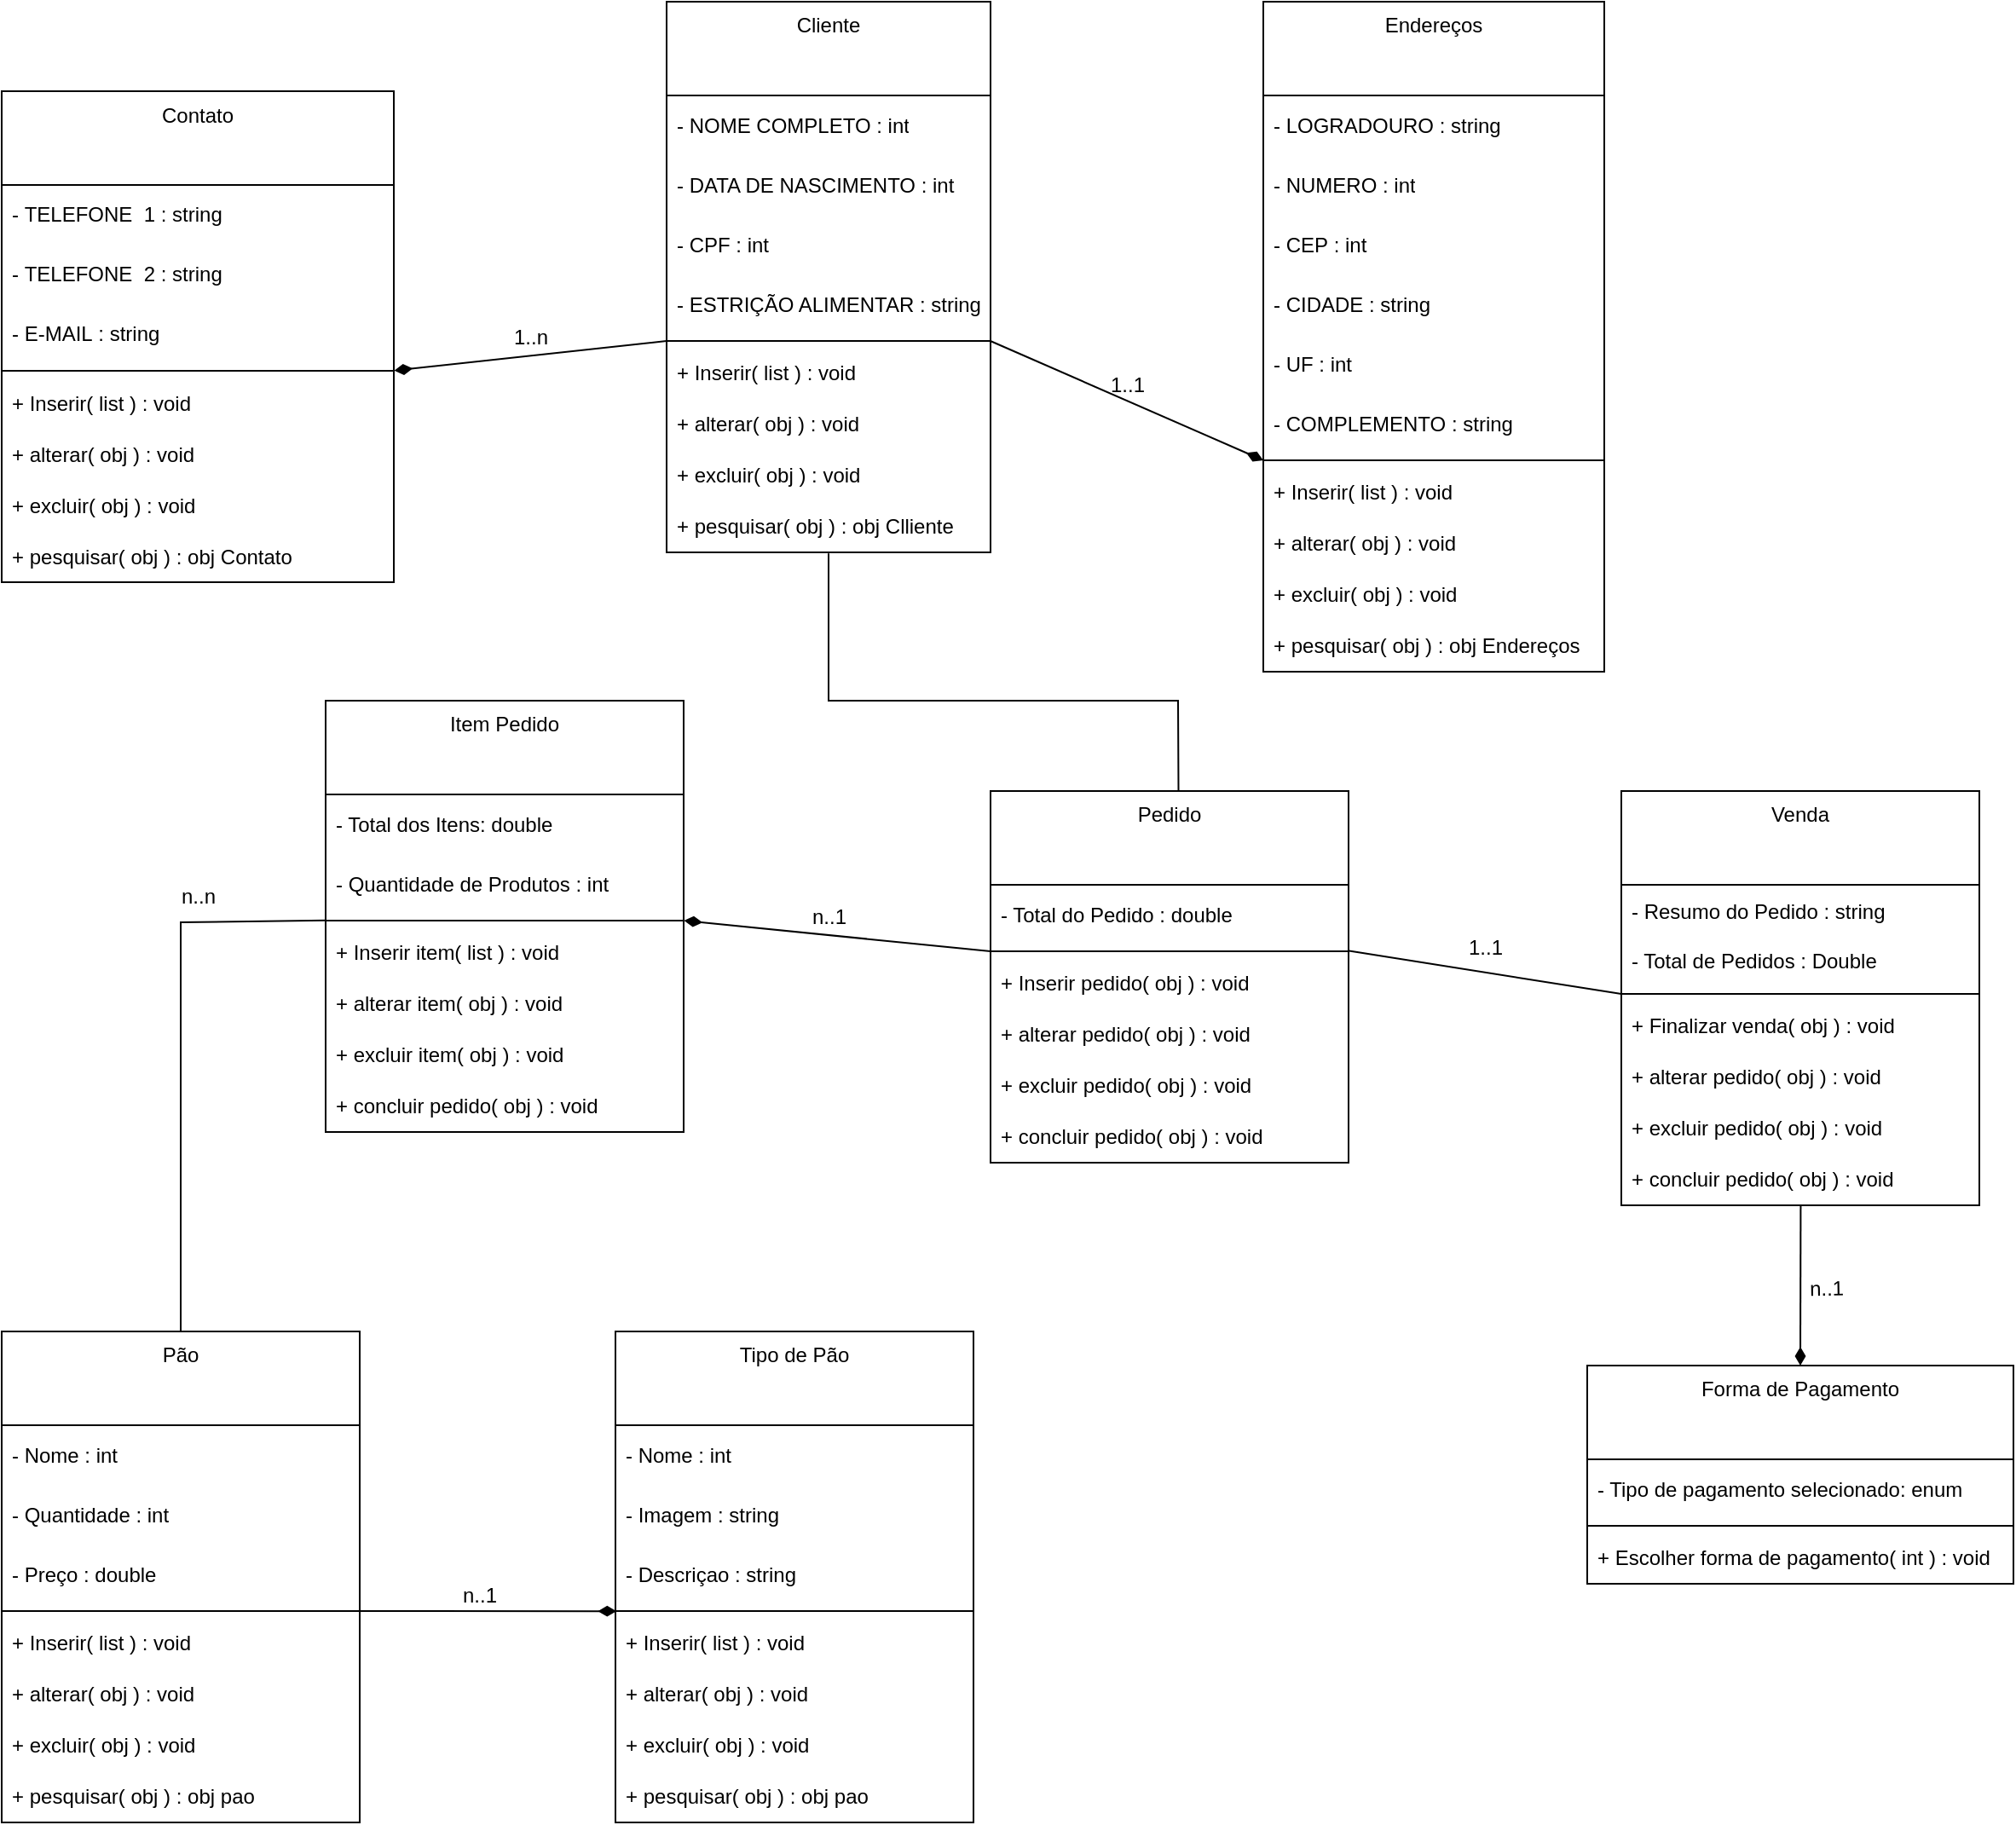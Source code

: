 <mxfile version="21.8.2" type="github">
  <diagram name="Página-1" id="tgWVo5uK4F6GuyLVSYW2">
    <mxGraphModel dx="1687" dy="1071" grid="1" gridSize="10" guides="1" tooltips="1" connect="1" arrows="1" fold="1" page="1" pageScale="1" pageWidth="1920" pageHeight="1200" math="0" shadow="0">
      <root>
        <mxCell id="0" />
        <mxCell id="1" parent="0" />
        <mxCell id="wqTiMcuJJPnzFnuZAznY-1" value="Pão" style="swimlane;fontStyle=0;align=center;verticalAlign=top;childLayout=stackLayout;horizontal=1;startSize=55;horizontalStack=0;resizeParent=1;resizeParentMax=0;resizeLast=0;collapsible=0;marginBottom=0;html=1;whiteSpace=wrap;" parent="1" vertex="1">
          <mxGeometry x="460" y="790" width="210" height="288" as="geometry" />
        </mxCell>
        <mxCell id="ot_1vHmXHA6oFnF6188Q-32" value="- Nome : int" style="text;html=1;strokeColor=none;fillColor=none;align=left;verticalAlign=middle;spacingLeft=4;spacingRight=4;overflow=hidden;rotatable=0;points=[[0,0.5],[1,0.5]];portConstraint=eastwest;whiteSpace=wrap;" parent="wqTiMcuJJPnzFnuZAznY-1" vertex="1">
          <mxGeometry y="55" width="210" height="35" as="geometry" />
        </mxCell>
        <mxCell id="wqTiMcuJJPnzFnuZAznY-24" value="- Quantidade : int" style="text;html=1;strokeColor=none;fillColor=none;align=left;verticalAlign=middle;spacingLeft=4;spacingRight=4;overflow=hidden;rotatable=0;points=[[0,0.5],[1,0.5]];portConstraint=eastwest;whiteSpace=wrap;" parent="wqTiMcuJJPnzFnuZAznY-1" vertex="1">
          <mxGeometry y="90" width="210" height="35" as="geometry" />
        </mxCell>
        <mxCell id="ot_1vHmXHA6oFnF6188Q-12" value="- Preço : double" style="text;html=1;strokeColor=none;fillColor=none;align=left;verticalAlign=middle;spacingLeft=4;spacingRight=4;overflow=hidden;rotatable=0;points=[[0,0.5],[1,0.5]];portConstraint=eastwest;whiteSpace=wrap;" parent="wqTiMcuJJPnzFnuZAznY-1" vertex="1">
          <mxGeometry y="125" width="210" height="35" as="geometry" />
        </mxCell>
        <mxCell id="wqTiMcuJJPnzFnuZAznY-6" value="" style="line;strokeWidth=1;fillColor=none;align=left;verticalAlign=middle;spacingTop=-1;spacingLeft=3;spacingRight=3;rotatable=0;labelPosition=right;points=[];portConstraint=eastwest;" parent="wqTiMcuJJPnzFnuZAznY-1" vertex="1">
          <mxGeometry y="160" width="210" height="8" as="geometry" />
        </mxCell>
        <mxCell id="wqTiMcuJJPnzFnuZAznY-22" value="+ Inserir( list ) : void" style="text;html=1;strokeColor=none;fillColor=none;align=left;verticalAlign=middle;spacingLeft=4;spacingRight=4;overflow=hidden;rotatable=0;points=[[0,0.5],[1,0.5]];portConstraint=eastwest;whiteSpace=wrap;" parent="wqTiMcuJJPnzFnuZAznY-1" vertex="1">
          <mxGeometry y="168" width="210" height="30" as="geometry" />
        </mxCell>
        <mxCell id="wqTiMcuJJPnzFnuZAznY-14" value="+ alterar( obj ) : void" style="text;html=1;strokeColor=none;fillColor=none;align=left;verticalAlign=middle;spacingLeft=4;spacingRight=4;overflow=hidden;rotatable=0;points=[[0,0.5],[1,0.5]];portConstraint=eastwest;whiteSpace=wrap;" parent="wqTiMcuJJPnzFnuZAznY-1" vertex="1">
          <mxGeometry y="198" width="210" height="30" as="geometry" />
        </mxCell>
        <mxCell id="wqTiMcuJJPnzFnuZAznY-15" value="+ excluir( obj ) : void" style="text;html=1;strokeColor=none;fillColor=none;align=left;verticalAlign=middle;spacingLeft=4;spacingRight=4;overflow=hidden;rotatable=0;points=[[0,0.5],[1,0.5]];portConstraint=eastwest;whiteSpace=wrap;" parent="wqTiMcuJJPnzFnuZAznY-1" vertex="1">
          <mxGeometry y="228" width="210" height="30" as="geometry" />
        </mxCell>
        <mxCell id="wqTiMcuJJPnzFnuZAznY-16" value="+ pesquisar( obj ) : obj pao" style="text;html=1;strokeColor=none;fillColor=none;align=left;verticalAlign=middle;spacingLeft=4;spacingRight=4;overflow=hidden;rotatable=0;points=[[0,0.5],[1,0.5]];portConstraint=eastwest;whiteSpace=wrap;" parent="wqTiMcuJJPnzFnuZAznY-1" vertex="1">
          <mxGeometry y="258" width="210" height="30" as="geometry" />
        </mxCell>
        <mxCell id="pHOyPb8VTbjEpK4Q0e7u-1" value="Cliente" style="swimlane;fontStyle=0;align=center;verticalAlign=top;childLayout=stackLayout;horizontal=1;startSize=55;horizontalStack=0;resizeParent=1;resizeParentMax=0;resizeLast=0;collapsible=0;marginBottom=0;html=1;whiteSpace=wrap;" parent="1" vertex="1">
          <mxGeometry x="850" y="10" width="190" height="323" as="geometry" />
        </mxCell>
        <mxCell id="pHOyPb8VTbjEpK4Q0e7u-2" value="-&amp;nbsp;NOME COMPLETO&amp;nbsp;: int" style="text;html=1;strokeColor=none;fillColor=none;align=left;verticalAlign=middle;spacingLeft=4;spacingRight=4;overflow=hidden;rotatable=0;points=[[0,0.5],[1,0.5]];portConstraint=eastwest;whiteSpace=wrap;" parent="pHOyPb8VTbjEpK4Q0e7u-1" vertex="1">
          <mxGeometry y="55" width="190" height="35" as="geometry" />
        </mxCell>
        <mxCell id="pHOyPb8VTbjEpK4Q0e7u-3" value="-&amp;nbsp;DATA DE NASCIMENTO&amp;nbsp;: int" style="text;html=1;strokeColor=none;fillColor=none;align=left;verticalAlign=middle;spacingLeft=4;spacingRight=4;overflow=hidden;rotatable=0;points=[[0,0.5],[1,0.5]];portConstraint=eastwest;whiteSpace=wrap;" parent="pHOyPb8VTbjEpK4Q0e7u-1" vertex="1">
          <mxGeometry y="90" width="190" height="35" as="geometry" />
        </mxCell>
        <mxCell id="pHOyPb8VTbjEpK4Q0e7u-5" value="-&amp;nbsp;CPF&amp;nbsp;: int" style="text;html=1;strokeColor=none;fillColor=none;align=left;verticalAlign=middle;spacingLeft=4;spacingRight=4;overflow=hidden;rotatable=0;points=[[0,0.5],[1,0.5]];portConstraint=eastwest;whiteSpace=wrap;" parent="pHOyPb8VTbjEpK4Q0e7u-1" vertex="1">
          <mxGeometry y="125" width="190" height="35" as="geometry" />
        </mxCell>
        <mxCell id="pHOyPb8VTbjEpK4Q0e7u-6" value="-&amp;nbsp;ESTRIÇÃO ALIMENTAR&amp;nbsp;: string" style="text;html=1;strokeColor=none;fillColor=none;align=left;verticalAlign=middle;spacingLeft=4;spacingRight=4;overflow=hidden;rotatable=0;points=[[0,0.5],[1,0.5]];portConstraint=eastwest;whiteSpace=wrap;" parent="pHOyPb8VTbjEpK4Q0e7u-1" vertex="1">
          <mxGeometry y="160" width="190" height="35" as="geometry" />
        </mxCell>
        <mxCell id="pHOyPb8VTbjEpK4Q0e7u-7" value="" style="line;strokeWidth=1;fillColor=none;align=left;verticalAlign=middle;spacingTop=-1;spacingLeft=3;spacingRight=3;rotatable=0;labelPosition=right;points=[];portConstraint=eastwest;" parent="pHOyPb8VTbjEpK4Q0e7u-1" vertex="1">
          <mxGeometry y="195" width="190" height="8" as="geometry" />
        </mxCell>
        <mxCell id="pHOyPb8VTbjEpK4Q0e7u-8" value="+ Inserir( list ) : void" style="text;html=1;strokeColor=none;fillColor=none;align=left;verticalAlign=middle;spacingLeft=4;spacingRight=4;overflow=hidden;rotatable=0;points=[[0,0.5],[1,0.5]];portConstraint=eastwest;whiteSpace=wrap;" parent="pHOyPb8VTbjEpK4Q0e7u-1" vertex="1">
          <mxGeometry y="203" width="190" height="30" as="geometry" />
        </mxCell>
        <mxCell id="pHOyPb8VTbjEpK4Q0e7u-9" value="+ alterar( obj ) : void" style="text;html=1;strokeColor=none;fillColor=none;align=left;verticalAlign=middle;spacingLeft=4;spacingRight=4;overflow=hidden;rotatable=0;points=[[0,0.5],[1,0.5]];portConstraint=eastwest;whiteSpace=wrap;" parent="pHOyPb8VTbjEpK4Q0e7u-1" vertex="1">
          <mxGeometry y="233" width="190" height="30" as="geometry" />
        </mxCell>
        <mxCell id="pHOyPb8VTbjEpK4Q0e7u-10" value="+ excluir( obj ) : void" style="text;html=1;strokeColor=none;fillColor=none;align=left;verticalAlign=middle;spacingLeft=4;spacingRight=4;overflow=hidden;rotatable=0;points=[[0,0.5],[1,0.5]];portConstraint=eastwest;whiteSpace=wrap;" parent="pHOyPb8VTbjEpK4Q0e7u-1" vertex="1">
          <mxGeometry y="263" width="190" height="30" as="geometry" />
        </mxCell>
        <mxCell id="pHOyPb8VTbjEpK4Q0e7u-11" value="+ pesquisar( obj ) : obj Clliente" style="text;html=1;strokeColor=none;fillColor=none;align=left;verticalAlign=middle;spacingLeft=4;spacingRight=4;overflow=hidden;rotatable=0;points=[[0,0.5],[1,0.5]];portConstraint=eastwest;whiteSpace=wrap;" parent="pHOyPb8VTbjEpK4Q0e7u-1" vertex="1">
          <mxGeometry y="293" width="190" height="30" as="geometry" />
        </mxCell>
        <mxCell id="pHOyPb8VTbjEpK4Q0e7u-12" value="Endereços" style="swimlane;fontStyle=0;align=center;verticalAlign=top;childLayout=stackLayout;horizontal=1;startSize=55;horizontalStack=0;resizeParent=1;resizeParentMax=0;resizeLast=0;collapsible=0;marginBottom=0;html=1;whiteSpace=wrap;" parent="1" vertex="1">
          <mxGeometry x="1200" y="10" width="200" height="393" as="geometry" />
        </mxCell>
        <mxCell id="pHOyPb8VTbjEpK4Q0e7u-13" value="-&amp;nbsp;LOGRADOURO&amp;nbsp;: string" style="text;html=1;strokeColor=none;fillColor=none;align=left;verticalAlign=middle;spacingLeft=4;spacingRight=4;overflow=hidden;rotatable=0;points=[[0,0.5],[1,0.5]];portConstraint=eastwest;whiteSpace=wrap;" parent="pHOyPb8VTbjEpK4Q0e7u-12" vertex="1">
          <mxGeometry y="55" width="200" height="35" as="geometry" />
        </mxCell>
        <mxCell id="pHOyPb8VTbjEpK4Q0e7u-14" value="-&amp;nbsp;NUMERO&amp;nbsp;: int" style="text;html=1;strokeColor=none;fillColor=none;align=left;verticalAlign=middle;spacingLeft=4;spacingRight=4;overflow=hidden;rotatable=0;points=[[0,0.5],[1,0.5]];portConstraint=eastwest;whiteSpace=wrap;" parent="pHOyPb8VTbjEpK4Q0e7u-12" vertex="1">
          <mxGeometry y="90" width="200" height="35" as="geometry" />
        </mxCell>
        <mxCell id="pHOyPb8VTbjEpK4Q0e7u-15" value="-&amp;nbsp;CEP&amp;nbsp;: int" style="text;html=1;strokeColor=none;fillColor=none;align=left;verticalAlign=middle;spacingLeft=4;spacingRight=4;overflow=hidden;rotatable=0;points=[[0,0.5],[1,0.5]];portConstraint=eastwest;whiteSpace=wrap;" parent="pHOyPb8VTbjEpK4Q0e7u-12" vertex="1">
          <mxGeometry y="125" width="200" height="35" as="geometry" />
        </mxCell>
        <mxCell id="pHOyPb8VTbjEpK4Q0e7u-16" value="-&amp;nbsp;CIDADE&amp;nbsp;: string" style="text;html=1;strokeColor=none;fillColor=none;align=left;verticalAlign=middle;spacingLeft=4;spacingRight=4;overflow=hidden;rotatable=0;points=[[0,0.5],[1,0.5]];portConstraint=eastwest;whiteSpace=wrap;" parent="pHOyPb8VTbjEpK4Q0e7u-12" vertex="1">
          <mxGeometry y="160" width="200" height="35" as="geometry" />
        </mxCell>
        <mxCell id="pHOyPb8VTbjEpK4Q0e7u-33" value="- UF : int" style="text;html=1;strokeColor=none;fillColor=none;align=left;verticalAlign=middle;spacingLeft=4;spacingRight=4;overflow=hidden;rotatable=0;points=[[0,0.5],[1,0.5]];portConstraint=eastwest;whiteSpace=wrap;" parent="pHOyPb8VTbjEpK4Q0e7u-12" vertex="1">
          <mxGeometry y="195" width="200" height="35" as="geometry" />
        </mxCell>
        <mxCell id="pHOyPb8VTbjEpK4Q0e7u-34" value="- COMPLEMENTO : string" style="text;html=1;strokeColor=none;fillColor=none;align=left;verticalAlign=middle;spacingLeft=4;spacingRight=4;overflow=hidden;rotatable=0;points=[[0,0.5],[1,0.5]];portConstraint=eastwest;whiteSpace=wrap;" parent="pHOyPb8VTbjEpK4Q0e7u-12" vertex="1">
          <mxGeometry y="230" width="200" height="35" as="geometry" />
        </mxCell>
        <mxCell id="pHOyPb8VTbjEpK4Q0e7u-17" value="" style="line;strokeWidth=1;fillColor=none;align=left;verticalAlign=middle;spacingTop=-1;spacingLeft=3;spacingRight=3;rotatable=0;labelPosition=right;points=[];portConstraint=eastwest;" parent="pHOyPb8VTbjEpK4Q0e7u-12" vertex="1">
          <mxGeometry y="265" width="200" height="8" as="geometry" />
        </mxCell>
        <mxCell id="pHOyPb8VTbjEpK4Q0e7u-18" value="+ Inserir( list ) : void" style="text;html=1;strokeColor=none;fillColor=none;align=left;verticalAlign=middle;spacingLeft=4;spacingRight=4;overflow=hidden;rotatable=0;points=[[0,0.5],[1,0.5]];portConstraint=eastwest;whiteSpace=wrap;" parent="pHOyPb8VTbjEpK4Q0e7u-12" vertex="1">
          <mxGeometry y="273" width="200" height="30" as="geometry" />
        </mxCell>
        <mxCell id="pHOyPb8VTbjEpK4Q0e7u-19" value="+ alterar( obj ) : void" style="text;html=1;strokeColor=none;fillColor=none;align=left;verticalAlign=middle;spacingLeft=4;spacingRight=4;overflow=hidden;rotatable=0;points=[[0,0.5],[1,0.5]];portConstraint=eastwest;whiteSpace=wrap;" parent="pHOyPb8VTbjEpK4Q0e7u-12" vertex="1">
          <mxGeometry y="303" width="200" height="30" as="geometry" />
        </mxCell>
        <mxCell id="pHOyPb8VTbjEpK4Q0e7u-20" value="+ excluir( obj ) : void" style="text;html=1;strokeColor=none;fillColor=none;align=left;verticalAlign=middle;spacingLeft=4;spacingRight=4;overflow=hidden;rotatable=0;points=[[0,0.5],[1,0.5]];portConstraint=eastwest;whiteSpace=wrap;" parent="pHOyPb8VTbjEpK4Q0e7u-12" vertex="1">
          <mxGeometry y="333" width="200" height="30" as="geometry" />
        </mxCell>
        <mxCell id="pHOyPb8VTbjEpK4Q0e7u-21" value="+ pesquisar( obj ) : obj&amp;nbsp;Endereços" style="text;html=1;strokeColor=none;fillColor=none;align=left;verticalAlign=middle;spacingLeft=4;spacingRight=4;overflow=hidden;rotatable=0;points=[[0,0.5],[1,0.5]];portConstraint=eastwest;whiteSpace=wrap;" parent="pHOyPb8VTbjEpK4Q0e7u-12" vertex="1">
          <mxGeometry y="363" width="200" height="30" as="geometry" />
        </mxCell>
        <mxCell id="pHOyPb8VTbjEpK4Q0e7u-22" value="Contato" style="swimlane;fontStyle=0;align=center;verticalAlign=top;childLayout=stackLayout;horizontal=1;startSize=55;horizontalStack=0;resizeParent=1;resizeParentMax=0;resizeLast=0;collapsible=0;marginBottom=0;html=1;whiteSpace=wrap;" parent="1" vertex="1">
          <mxGeometry x="460" y="62.5" width="230" height="288" as="geometry" />
        </mxCell>
        <mxCell id="pHOyPb8VTbjEpK4Q0e7u-23" value="-&amp;nbsp;TELEFONE&amp;nbsp; 1&amp;nbsp;: string" style="text;html=1;strokeColor=none;fillColor=none;align=left;verticalAlign=middle;spacingLeft=4;spacingRight=4;overflow=hidden;rotatable=0;points=[[0,0.5],[1,0.5]];portConstraint=eastwest;whiteSpace=wrap;" parent="pHOyPb8VTbjEpK4Q0e7u-22" vertex="1">
          <mxGeometry y="55" width="230" height="35" as="geometry" />
        </mxCell>
        <mxCell id="pHOyPb8VTbjEpK4Q0e7u-24" value="-&amp;nbsp;TELEFONE&amp;nbsp; 2&amp;nbsp;: string" style="text;html=1;strokeColor=none;fillColor=none;align=left;verticalAlign=middle;spacingLeft=4;spacingRight=4;overflow=hidden;rotatable=0;points=[[0,0.5],[1,0.5]];portConstraint=eastwest;whiteSpace=wrap;" parent="pHOyPb8VTbjEpK4Q0e7u-22" vertex="1">
          <mxGeometry y="90" width="230" height="35" as="geometry" />
        </mxCell>
        <mxCell id="pHOyPb8VTbjEpK4Q0e7u-25" value="-&amp;nbsp;E-MAIL&amp;nbsp;: string" style="text;html=1;strokeColor=none;fillColor=none;align=left;verticalAlign=middle;spacingLeft=4;spacingRight=4;overflow=hidden;rotatable=0;points=[[0,0.5],[1,0.5]];portConstraint=eastwest;whiteSpace=wrap;" parent="pHOyPb8VTbjEpK4Q0e7u-22" vertex="1">
          <mxGeometry y="125" width="230" height="35" as="geometry" />
        </mxCell>
        <mxCell id="pHOyPb8VTbjEpK4Q0e7u-27" value="" style="line;strokeWidth=1;fillColor=none;align=left;verticalAlign=middle;spacingTop=-1;spacingLeft=3;spacingRight=3;rotatable=0;labelPosition=right;points=[];portConstraint=eastwest;" parent="pHOyPb8VTbjEpK4Q0e7u-22" vertex="1">
          <mxGeometry y="160" width="230" height="8" as="geometry" />
        </mxCell>
        <mxCell id="pHOyPb8VTbjEpK4Q0e7u-28" value="+ Inserir( list ) : void" style="text;html=1;strokeColor=none;fillColor=none;align=left;verticalAlign=middle;spacingLeft=4;spacingRight=4;overflow=hidden;rotatable=0;points=[[0,0.5],[1,0.5]];portConstraint=eastwest;whiteSpace=wrap;" parent="pHOyPb8VTbjEpK4Q0e7u-22" vertex="1">
          <mxGeometry y="168" width="230" height="30" as="geometry" />
        </mxCell>
        <mxCell id="pHOyPb8VTbjEpK4Q0e7u-29" value="+ alterar( obj ) : void" style="text;html=1;strokeColor=none;fillColor=none;align=left;verticalAlign=middle;spacingLeft=4;spacingRight=4;overflow=hidden;rotatable=0;points=[[0,0.5],[1,0.5]];portConstraint=eastwest;whiteSpace=wrap;" parent="pHOyPb8VTbjEpK4Q0e7u-22" vertex="1">
          <mxGeometry y="198" width="230" height="30" as="geometry" />
        </mxCell>
        <mxCell id="pHOyPb8VTbjEpK4Q0e7u-30" value="+ excluir( obj ) : void" style="text;html=1;strokeColor=none;fillColor=none;align=left;verticalAlign=middle;spacingLeft=4;spacingRight=4;overflow=hidden;rotatable=0;points=[[0,0.5],[1,0.5]];portConstraint=eastwest;whiteSpace=wrap;" parent="pHOyPb8VTbjEpK4Q0e7u-22" vertex="1">
          <mxGeometry y="228" width="230" height="30" as="geometry" />
        </mxCell>
        <mxCell id="pHOyPb8VTbjEpK4Q0e7u-31" value="+ pesquisar( obj ) : obj Contato" style="text;html=1;strokeColor=none;fillColor=none;align=left;verticalAlign=middle;spacingLeft=4;spacingRight=4;overflow=hidden;rotatable=0;points=[[0,0.5],[1,0.5]];portConstraint=eastwest;whiteSpace=wrap;" parent="pHOyPb8VTbjEpK4Q0e7u-22" vertex="1">
          <mxGeometry y="258" width="230" height="30" as="geometry" />
        </mxCell>
        <mxCell id="t2j85gYV1BmzlE46DpTW-1" value="Tipo de Pão" style="swimlane;fontStyle=0;align=center;verticalAlign=top;childLayout=stackLayout;horizontal=1;startSize=55;horizontalStack=0;resizeParent=1;resizeParentMax=0;resizeLast=0;collapsible=0;marginBottom=0;html=1;whiteSpace=wrap;" parent="1" vertex="1">
          <mxGeometry x="820" y="790" width="210" height="288" as="geometry" />
        </mxCell>
        <mxCell id="t2j85gYV1BmzlE46DpTW-2" value="- Nome : int" style="text;html=1;strokeColor=none;fillColor=none;align=left;verticalAlign=middle;spacingLeft=4;spacingRight=4;overflow=hidden;rotatable=0;points=[[0,0.5],[1,0.5]];portConstraint=eastwest;whiteSpace=wrap;" parent="t2j85gYV1BmzlE46DpTW-1" vertex="1">
          <mxGeometry y="55" width="210" height="35" as="geometry" />
        </mxCell>
        <mxCell id="t2j85gYV1BmzlE46DpTW-6" value="- Imagem : string" style="text;html=1;strokeColor=none;fillColor=none;align=left;verticalAlign=middle;spacingLeft=4;spacingRight=4;overflow=hidden;rotatable=0;points=[[0,0.5],[1,0.5]];portConstraint=eastwest;whiteSpace=wrap;" parent="t2j85gYV1BmzlE46DpTW-1" vertex="1">
          <mxGeometry y="90" width="210" height="35" as="geometry" />
        </mxCell>
        <mxCell id="t2j85gYV1BmzlE46DpTW-7" value="- Descriçao : string" style="text;html=1;strokeColor=none;fillColor=none;align=left;verticalAlign=middle;spacingLeft=4;spacingRight=4;overflow=hidden;rotatable=0;points=[[0,0.5],[1,0.5]];portConstraint=eastwest;whiteSpace=wrap;" parent="t2j85gYV1BmzlE46DpTW-1" vertex="1">
          <mxGeometry y="125" width="210" height="35" as="geometry" />
        </mxCell>
        <mxCell id="t2j85gYV1BmzlE46DpTW-8" value="" style="line;strokeWidth=1;fillColor=none;align=left;verticalAlign=middle;spacingTop=-1;spacingLeft=3;spacingRight=3;rotatable=0;labelPosition=right;points=[];portConstraint=eastwest;" parent="t2j85gYV1BmzlE46DpTW-1" vertex="1">
          <mxGeometry y="160" width="210" height="8" as="geometry" />
        </mxCell>
        <mxCell id="t2j85gYV1BmzlE46DpTW-9" value="+ Inserir( list ) : void" style="text;html=1;strokeColor=none;fillColor=none;align=left;verticalAlign=middle;spacingLeft=4;spacingRight=4;overflow=hidden;rotatable=0;points=[[0,0.5],[1,0.5]];portConstraint=eastwest;whiteSpace=wrap;" parent="t2j85gYV1BmzlE46DpTW-1" vertex="1">
          <mxGeometry y="168" width="210" height="30" as="geometry" />
        </mxCell>
        <mxCell id="t2j85gYV1BmzlE46DpTW-10" value="+ alterar( obj ) : void" style="text;html=1;strokeColor=none;fillColor=none;align=left;verticalAlign=middle;spacingLeft=4;spacingRight=4;overflow=hidden;rotatable=0;points=[[0,0.5],[1,0.5]];portConstraint=eastwest;whiteSpace=wrap;" parent="t2j85gYV1BmzlE46DpTW-1" vertex="1">
          <mxGeometry y="198" width="210" height="30" as="geometry" />
        </mxCell>
        <mxCell id="t2j85gYV1BmzlE46DpTW-11" value="+ excluir( obj ) : void" style="text;html=1;strokeColor=none;fillColor=none;align=left;verticalAlign=middle;spacingLeft=4;spacingRight=4;overflow=hidden;rotatable=0;points=[[0,0.5],[1,0.5]];portConstraint=eastwest;whiteSpace=wrap;" parent="t2j85gYV1BmzlE46DpTW-1" vertex="1">
          <mxGeometry y="228" width="210" height="30" as="geometry" />
        </mxCell>
        <mxCell id="t2j85gYV1BmzlE46DpTW-12" value="+ pesquisar( obj ) : obj pao" style="text;html=1;strokeColor=none;fillColor=none;align=left;verticalAlign=middle;spacingLeft=4;spacingRight=4;overflow=hidden;rotatable=0;points=[[0,0.5],[1,0.5]];portConstraint=eastwest;whiteSpace=wrap;" parent="t2j85gYV1BmzlE46DpTW-1" vertex="1">
          <mxGeometry y="258" width="210" height="30" as="geometry" />
        </mxCell>
        <mxCell id="DQsS1FKul_f-ivVVrC3i-1" value="Item Pedido" style="swimlane;fontStyle=0;align=center;verticalAlign=top;childLayout=stackLayout;horizontal=1;startSize=55;horizontalStack=0;resizeParent=1;resizeParentMax=0;resizeLast=0;collapsible=0;marginBottom=0;html=1;whiteSpace=wrap;" parent="1" vertex="1">
          <mxGeometry x="650" y="420" width="210" height="253" as="geometry" />
        </mxCell>
        <mxCell id="DQsS1FKul_f-ivVVrC3i-2" value="- Total dos Itens: double" style="text;html=1;strokeColor=none;fillColor=none;align=left;verticalAlign=middle;spacingLeft=4;spacingRight=4;overflow=hidden;rotatable=0;points=[[0,0.5],[1,0.5]];portConstraint=eastwest;whiteSpace=wrap;" parent="DQsS1FKul_f-ivVVrC3i-1" vertex="1">
          <mxGeometry y="55" width="210" height="35" as="geometry" />
        </mxCell>
        <mxCell id="DQsS1FKul_f-ivVVrC3i-3" value="- Quantidade de Produtos : int" style="text;html=1;strokeColor=none;fillColor=none;align=left;verticalAlign=middle;spacingLeft=4;spacingRight=4;overflow=hidden;rotatable=0;points=[[0,0.5],[1,0.5]];portConstraint=eastwest;whiteSpace=wrap;" parent="DQsS1FKul_f-ivVVrC3i-1" vertex="1">
          <mxGeometry y="90" width="210" height="35" as="geometry" />
        </mxCell>
        <mxCell id="DQsS1FKul_f-ivVVrC3i-5" value="" style="line;strokeWidth=1;fillColor=none;align=left;verticalAlign=middle;spacingTop=-1;spacingLeft=3;spacingRight=3;rotatable=0;labelPosition=right;points=[];portConstraint=eastwest;" parent="DQsS1FKul_f-ivVVrC3i-1" vertex="1">
          <mxGeometry y="125" width="210" height="8" as="geometry" />
        </mxCell>
        <mxCell id="DQsS1FKul_f-ivVVrC3i-6" value="+ Inserir item( list ) : void" style="text;html=1;strokeColor=none;fillColor=none;align=left;verticalAlign=middle;spacingLeft=4;spacingRight=4;overflow=hidden;rotatable=0;points=[[0,0.5],[1,0.5]];portConstraint=eastwest;whiteSpace=wrap;" parent="DQsS1FKul_f-ivVVrC3i-1" vertex="1">
          <mxGeometry y="133" width="210" height="30" as="geometry" />
        </mxCell>
        <mxCell id="DQsS1FKul_f-ivVVrC3i-7" value="+ alterar item( obj ) : void" style="text;html=1;strokeColor=none;fillColor=none;align=left;verticalAlign=middle;spacingLeft=4;spacingRight=4;overflow=hidden;rotatable=0;points=[[0,0.5],[1,0.5]];portConstraint=eastwest;whiteSpace=wrap;" parent="DQsS1FKul_f-ivVVrC3i-1" vertex="1">
          <mxGeometry y="163" width="210" height="30" as="geometry" />
        </mxCell>
        <mxCell id="DQsS1FKul_f-ivVVrC3i-8" value="+ excluir item( obj ) : void" style="text;html=1;strokeColor=none;fillColor=none;align=left;verticalAlign=middle;spacingLeft=4;spacingRight=4;overflow=hidden;rotatable=0;points=[[0,0.5],[1,0.5]];portConstraint=eastwest;whiteSpace=wrap;" parent="DQsS1FKul_f-ivVVrC3i-1" vertex="1">
          <mxGeometry y="193" width="210" height="30" as="geometry" />
        </mxCell>
        <mxCell id="DQsS1FKul_f-ivVVrC3i-13" value="+ concluir pedido( obj ) : void" style="text;html=1;strokeColor=none;fillColor=none;align=left;verticalAlign=middle;spacingLeft=4;spacingRight=4;overflow=hidden;rotatable=0;points=[[0,0.5],[1,0.5]];portConstraint=eastwest;whiteSpace=wrap;" parent="DQsS1FKul_f-ivVVrC3i-1" vertex="1">
          <mxGeometry y="223" width="210" height="30" as="geometry" />
        </mxCell>
        <mxCell id="DQsS1FKul_f-ivVVrC3i-14" value="Pedido" style="swimlane;fontStyle=0;align=center;verticalAlign=top;childLayout=stackLayout;horizontal=1;startSize=55;horizontalStack=0;resizeParent=1;resizeParentMax=0;resizeLast=0;collapsible=0;marginBottom=0;html=1;whiteSpace=wrap;" parent="1" vertex="1">
          <mxGeometry x="1040" y="473" width="210" height="218" as="geometry" />
        </mxCell>
        <mxCell id="DQsS1FKul_f-ivVVrC3i-15" value="- Total do Pedido : double" style="text;html=1;strokeColor=none;fillColor=none;align=left;verticalAlign=middle;spacingLeft=4;spacingRight=4;overflow=hidden;rotatable=0;points=[[0,0.5],[1,0.5]];portConstraint=eastwest;whiteSpace=wrap;" parent="DQsS1FKul_f-ivVVrC3i-14" vertex="1">
          <mxGeometry y="55" width="210" height="35" as="geometry" />
        </mxCell>
        <mxCell id="DQsS1FKul_f-ivVVrC3i-17" value="" style="line;strokeWidth=1;fillColor=none;align=left;verticalAlign=middle;spacingTop=-1;spacingLeft=3;spacingRight=3;rotatable=0;labelPosition=right;points=[];portConstraint=eastwest;" parent="DQsS1FKul_f-ivVVrC3i-14" vertex="1">
          <mxGeometry y="90" width="210" height="8" as="geometry" />
        </mxCell>
        <mxCell id="DQsS1FKul_f-ivVVrC3i-18" value="+ Inserir pedido( obj ) : void" style="text;html=1;strokeColor=none;fillColor=none;align=left;verticalAlign=middle;spacingLeft=4;spacingRight=4;overflow=hidden;rotatable=0;points=[[0,0.5],[1,0.5]];portConstraint=eastwest;whiteSpace=wrap;" parent="DQsS1FKul_f-ivVVrC3i-14" vertex="1">
          <mxGeometry y="98" width="210" height="30" as="geometry" />
        </mxCell>
        <mxCell id="DQsS1FKul_f-ivVVrC3i-19" value="+ alterar pedido( obj ) : void" style="text;html=1;strokeColor=none;fillColor=none;align=left;verticalAlign=middle;spacingLeft=4;spacingRight=4;overflow=hidden;rotatable=0;points=[[0,0.5],[1,0.5]];portConstraint=eastwest;whiteSpace=wrap;" parent="DQsS1FKul_f-ivVVrC3i-14" vertex="1">
          <mxGeometry y="128" width="210" height="30" as="geometry" />
        </mxCell>
        <mxCell id="DQsS1FKul_f-ivVVrC3i-20" value="+ excluir pedido( obj ) : void" style="text;html=1;strokeColor=none;fillColor=none;align=left;verticalAlign=middle;spacingLeft=4;spacingRight=4;overflow=hidden;rotatable=0;points=[[0,0.5],[1,0.5]];portConstraint=eastwest;whiteSpace=wrap;" parent="DQsS1FKul_f-ivVVrC3i-14" vertex="1">
          <mxGeometry y="158" width="210" height="30" as="geometry" />
        </mxCell>
        <mxCell id="DQsS1FKul_f-ivVVrC3i-21" value="+ concluir pedido( obj ) : void" style="text;html=1;strokeColor=none;fillColor=none;align=left;verticalAlign=middle;spacingLeft=4;spacingRight=4;overflow=hidden;rotatable=0;points=[[0,0.5],[1,0.5]];portConstraint=eastwest;whiteSpace=wrap;" parent="DQsS1FKul_f-ivVVrC3i-14" vertex="1">
          <mxGeometry y="188" width="210" height="30" as="geometry" />
        </mxCell>
        <mxCell id="yziJ-wSPeDQb355-OIzr-1" value="Forma de Pagamento" style="swimlane;fontStyle=0;align=center;verticalAlign=top;childLayout=stackLayout;horizontal=1;startSize=55;horizontalStack=0;resizeParent=1;resizeParentMax=0;resizeLast=0;collapsible=0;marginBottom=0;html=1;whiteSpace=wrap;" vertex="1" parent="1">
          <mxGeometry x="1390" y="810" width="250" height="128" as="geometry" />
        </mxCell>
        <mxCell id="yziJ-wSPeDQb355-OIzr-2" value="- Tipo de pagamento selecionado: enum" style="text;html=1;strokeColor=none;fillColor=none;align=left;verticalAlign=middle;spacingLeft=4;spacingRight=4;overflow=hidden;rotatable=0;points=[[0,0.5],[1,0.5]];portConstraint=eastwest;whiteSpace=wrap;" vertex="1" parent="yziJ-wSPeDQb355-OIzr-1">
          <mxGeometry y="55" width="250" height="35" as="geometry" />
        </mxCell>
        <mxCell id="yziJ-wSPeDQb355-OIzr-3" value="" style="line;strokeWidth=1;fillColor=none;align=left;verticalAlign=middle;spacingTop=-1;spacingLeft=3;spacingRight=3;rotatable=0;labelPosition=right;points=[];portConstraint=eastwest;" vertex="1" parent="yziJ-wSPeDQb355-OIzr-1">
          <mxGeometry y="90" width="250" height="8" as="geometry" />
        </mxCell>
        <mxCell id="yziJ-wSPeDQb355-OIzr-4" value="+ Escolher forma de pagamento( int ) : void" style="text;html=1;strokeColor=none;fillColor=none;align=left;verticalAlign=middle;spacingLeft=4;spacingRight=4;overflow=hidden;rotatable=0;points=[[0,0.5],[1,0.5]];portConstraint=eastwest;whiteSpace=wrap;" vertex="1" parent="yziJ-wSPeDQb355-OIzr-1">
          <mxGeometry y="98" width="250" height="30" as="geometry" />
        </mxCell>
        <mxCell id="yziJ-wSPeDQb355-OIzr-9" value="Venda" style="swimlane;fontStyle=0;align=center;verticalAlign=top;childLayout=stackLayout;horizontal=1;startSize=55;horizontalStack=0;resizeParent=1;resizeParentMax=0;resizeLast=0;collapsible=0;marginBottom=0;html=1;whiteSpace=wrap;" vertex="1" parent="1">
          <mxGeometry x="1410" y="473" width="210" height="243" as="geometry" />
        </mxCell>
        <mxCell id="yziJ-wSPeDQb355-OIzr-10" value="- Resumo do Pedido : string&lt;br&gt;&lt;br&gt;- Total de Pedidos : Double" style="text;html=1;strokeColor=none;fillColor=none;align=left;verticalAlign=middle;spacingLeft=4;spacingRight=4;overflow=hidden;rotatable=0;points=[[0,0.5],[1,0.5]];portConstraint=eastwest;whiteSpace=wrap;" vertex="1" parent="yziJ-wSPeDQb355-OIzr-9">
          <mxGeometry y="55" width="210" height="60" as="geometry" />
        </mxCell>
        <mxCell id="yziJ-wSPeDQb355-OIzr-11" value="" style="line;strokeWidth=1;fillColor=none;align=left;verticalAlign=middle;spacingTop=-1;spacingLeft=3;spacingRight=3;rotatable=0;labelPosition=right;points=[];portConstraint=eastwest;" vertex="1" parent="yziJ-wSPeDQb355-OIzr-9">
          <mxGeometry y="115" width="210" height="8" as="geometry" />
        </mxCell>
        <mxCell id="yziJ-wSPeDQb355-OIzr-12" value="+ Finalizar venda( obj ) : void" style="text;html=1;strokeColor=none;fillColor=none;align=left;verticalAlign=middle;spacingLeft=4;spacingRight=4;overflow=hidden;rotatable=0;points=[[0,0.5],[1,0.5]];portConstraint=eastwest;whiteSpace=wrap;" vertex="1" parent="yziJ-wSPeDQb355-OIzr-9">
          <mxGeometry y="123" width="210" height="30" as="geometry" />
        </mxCell>
        <mxCell id="yziJ-wSPeDQb355-OIzr-13" value="+ alterar pedido( obj ) : void" style="text;html=1;strokeColor=none;fillColor=none;align=left;verticalAlign=middle;spacingLeft=4;spacingRight=4;overflow=hidden;rotatable=0;points=[[0,0.5],[1,0.5]];portConstraint=eastwest;whiteSpace=wrap;" vertex="1" parent="yziJ-wSPeDQb355-OIzr-9">
          <mxGeometry y="153" width="210" height="30" as="geometry" />
        </mxCell>
        <mxCell id="yziJ-wSPeDQb355-OIzr-14" value="+ excluir pedido( obj ) : void" style="text;html=1;strokeColor=none;fillColor=none;align=left;verticalAlign=middle;spacingLeft=4;spacingRight=4;overflow=hidden;rotatable=0;points=[[0,0.5],[1,0.5]];portConstraint=eastwest;whiteSpace=wrap;" vertex="1" parent="yziJ-wSPeDQb355-OIzr-9">
          <mxGeometry y="183" width="210" height="30" as="geometry" />
        </mxCell>
        <mxCell id="yziJ-wSPeDQb355-OIzr-15" value="+ concluir pedido( obj ) : void" style="text;html=1;strokeColor=none;fillColor=none;align=left;verticalAlign=middle;spacingLeft=4;spacingRight=4;overflow=hidden;rotatable=0;points=[[0,0.5],[1,0.5]];portConstraint=eastwest;whiteSpace=wrap;" vertex="1" parent="yziJ-wSPeDQb355-OIzr-9">
          <mxGeometry y="213" width="210" height="30" as="geometry" />
        </mxCell>
        <mxCell id="yziJ-wSPeDQb355-OIzr-21" value="" style="endArrow=none;html=1;rounded=0;exitX=0.998;exitY=0.458;exitDx=0;exitDy=0;exitPerimeter=0;" edge="1" parent="1" source="DQsS1FKul_f-ivVVrC3i-17">
          <mxGeometry width="50" height="50" relative="1" as="geometry">
            <mxPoint x="1330" y="640" as="sourcePoint" />
            <mxPoint x="1410" y="592" as="targetPoint" />
          </mxGeometry>
        </mxCell>
        <mxCell id="yziJ-wSPeDQb355-OIzr-22" value="" style="endArrow=none;startArrow=diamondThin;endFill=0;startFill=1;html=1;verticalAlign=bottom;labelBackgroundColor=none;strokeWidth=1;startSize=8;endSize=8;rounded=0;exitX=0.003;exitY=-0.131;exitDx=0;exitDy=0;exitPerimeter=0;" edge="1" parent="1" source="t2j85gYV1BmzlE46DpTW-9">
          <mxGeometry width="160" relative="1" as="geometry">
            <mxPoint x="650" y="938" as="sourcePoint" />
            <mxPoint x="670" y="954" as="targetPoint" />
          </mxGeometry>
        </mxCell>
        <mxCell id="yziJ-wSPeDQb355-OIzr-23" value="" style="endArrow=none;html=1;rounded=0;exitX=0.5;exitY=0;exitDx=0;exitDy=0;entryX=0.002;entryY=0.491;entryDx=0;entryDy=0;entryPerimeter=0;" edge="1" parent="1" source="wqTiMcuJJPnzFnuZAznY-1" target="DQsS1FKul_f-ivVVrC3i-5">
          <mxGeometry width="50" height="50" relative="1" as="geometry">
            <mxPoint x="460" y="630" as="sourcePoint" />
            <mxPoint x="660" y="580" as="targetPoint" />
            <Array as="points">
              <mxPoint x="565" y="550" />
            </Array>
          </mxGeometry>
        </mxCell>
        <mxCell id="yziJ-wSPeDQb355-OIzr-24" value="" style="endArrow=none;startArrow=diamondThin;endFill=0;startFill=1;html=1;verticalAlign=bottom;labelBackgroundColor=none;strokeWidth=1;startSize=8;endSize=8;rounded=0;exitX=1.001;exitY=0.505;exitDx=0;exitDy=0;exitPerimeter=0;entryX=0;entryY=-0.133;entryDx=0;entryDy=0;entryPerimeter=0;" edge="1" parent="1" source="DQsS1FKul_f-ivVVrC3i-5" target="DQsS1FKul_f-ivVVrC3i-18">
          <mxGeometry width="160" relative="1" as="geometry">
            <mxPoint x="940" y="549" as="sourcePoint" />
            <mxPoint x="1090" y="567" as="targetPoint" />
          </mxGeometry>
        </mxCell>
        <mxCell id="yziJ-wSPeDQb355-OIzr-25" value="" style="endArrow=none;html=1;rounded=0;entryX=0.5;entryY=1.022;entryDx=0;entryDy=0;entryPerimeter=0;exitX=0.525;exitY=-0.001;exitDx=0;exitDy=0;exitPerimeter=0;" edge="1" parent="1" source="DQsS1FKul_f-ivVVrC3i-14" target="pHOyPb8VTbjEpK4Q0e7u-11">
          <mxGeometry width="50" height="50" relative="1" as="geometry">
            <mxPoint x="1070" y="490" as="sourcePoint" />
            <mxPoint x="1030" y="462" as="targetPoint" />
            <Array as="points">
              <mxPoint x="1150" y="420" />
              <mxPoint x="945" y="420" />
            </Array>
          </mxGeometry>
        </mxCell>
        <mxCell id="yziJ-wSPeDQb355-OIzr-27" value="" style="endArrow=none;startArrow=diamondThin;endFill=0;startFill=1;html=1;verticalAlign=bottom;labelBackgroundColor=none;strokeWidth=1;startSize=8;endSize=8;rounded=0;exitX=1.001;exitY=0.479;exitDx=0;exitDy=0;exitPerimeter=0;" edge="1" parent="1" source="pHOyPb8VTbjEpK4Q0e7u-27">
          <mxGeometry width="160" relative="1" as="geometry">
            <mxPoint x="670" y="270" as="sourcePoint" />
            <mxPoint x="850" y="209" as="targetPoint" />
          </mxGeometry>
        </mxCell>
        <mxCell id="yziJ-wSPeDQb355-OIzr-28" value="" style="endArrow=none;startArrow=diamondThin;endFill=0;startFill=1;html=1;verticalAlign=bottom;labelBackgroundColor=none;strokeWidth=1;startSize=8;endSize=8;rounded=0;entryX=1.001;entryY=0.516;entryDx=0;entryDy=0;entryPerimeter=0;" edge="1" parent="1" target="pHOyPb8VTbjEpK4Q0e7u-7">
          <mxGeometry width="160" relative="1" as="geometry">
            <mxPoint x="1200" y="279" as="sourcePoint" />
            <mxPoint x="1200" y="240" as="targetPoint" />
          </mxGeometry>
        </mxCell>
        <mxCell id="yziJ-wSPeDQb355-OIzr-29" value="" style="endArrow=none;startArrow=diamondThin;endFill=0;startFill=1;html=1;verticalAlign=bottom;labelBackgroundColor=none;strokeWidth=1;startSize=8;endSize=8;rounded=0;exitX=0.5;exitY=0;exitDx=0;exitDy=0;entryX=0.501;entryY=0.986;entryDx=0;entryDy=0;entryPerimeter=0;" edge="1" parent="1" source="yziJ-wSPeDQb355-OIzr-1" target="yziJ-wSPeDQb355-OIzr-15">
          <mxGeometry width="160" relative="1" as="geometry">
            <mxPoint x="1160" y="820" as="sourcePoint" />
            <mxPoint x="1340" y="838" as="targetPoint" />
          </mxGeometry>
        </mxCell>
        <mxCell id="yziJ-wSPeDQb355-OIzr-30" value="n..1" style="text;html=1;align=center;verticalAlign=middle;resizable=0;points=[];autosize=1;strokeColor=none;fillColor=none;" vertex="1" parent="1">
          <mxGeometry x="720" y="930" width="40" height="30" as="geometry" />
        </mxCell>
        <mxCell id="yziJ-wSPeDQb355-OIzr-32" value="n..n" style="text;html=1;align=center;verticalAlign=middle;resizable=0;points=[];autosize=1;strokeColor=none;fillColor=none;" vertex="1" parent="1">
          <mxGeometry x="555" y="520" width="40" height="30" as="geometry" />
        </mxCell>
        <mxCell id="yziJ-wSPeDQb355-OIzr-33" value="n..1" style="text;html=1;align=center;verticalAlign=middle;resizable=0;points=[];autosize=1;strokeColor=none;fillColor=none;" vertex="1" parent="1">
          <mxGeometry x="925" y="531.5" width="40" height="30" as="geometry" />
        </mxCell>
        <mxCell id="yziJ-wSPeDQb355-OIzr-34" value="1..1" style="text;html=1;align=center;verticalAlign=middle;resizable=0;points=[];autosize=1;strokeColor=none;fillColor=none;" vertex="1" parent="1">
          <mxGeometry x="1310" y="550" width="40" height="30" as="geometry" />
        </mxCell>
        <mxCell id="yziJ-wSPeDQb355-OIzr-35" value="n..1" style="text;html=1;align=center;verticalAlign=middle;resizable=0;points=[];autosize=1;strokeColor=none;fillColor=none;horizontal=1;rotation=-1;" vertex="1" parent="1">
          <mxGeometry x="1510" y="750" width="40" height="30" as="geometry" />
        </mxCell>
        <mxCell id="yziJ-wSPeDQb355-OIzr-36" value="1..1" style="text;html=1;align=center;verticalAlign=middle;resizable=0;points=[];autosize=1;strokeColor=none;fillColor=none;" vertex="1" parent="1">
          <mxGeometry x="1100" y="220" width="40" height="30" as="geometry" />
        </mxCell>
        <mxCell id="yziJ-wSPeDQb355-OIzr-37" value="1..n" style="text;html=1;align=center;verticalAlign=middle;resizable=0;points=[];autosize=1;strokeColor=none;fillColor=none;" vertex="1" parent="1">
          <mxGeometry x="750" y="191.5" width="40" height="30" as="geometry" />
        </mxCell>
      </root>
    </mxGraphModel>
  </diagram>
</mxfile>
